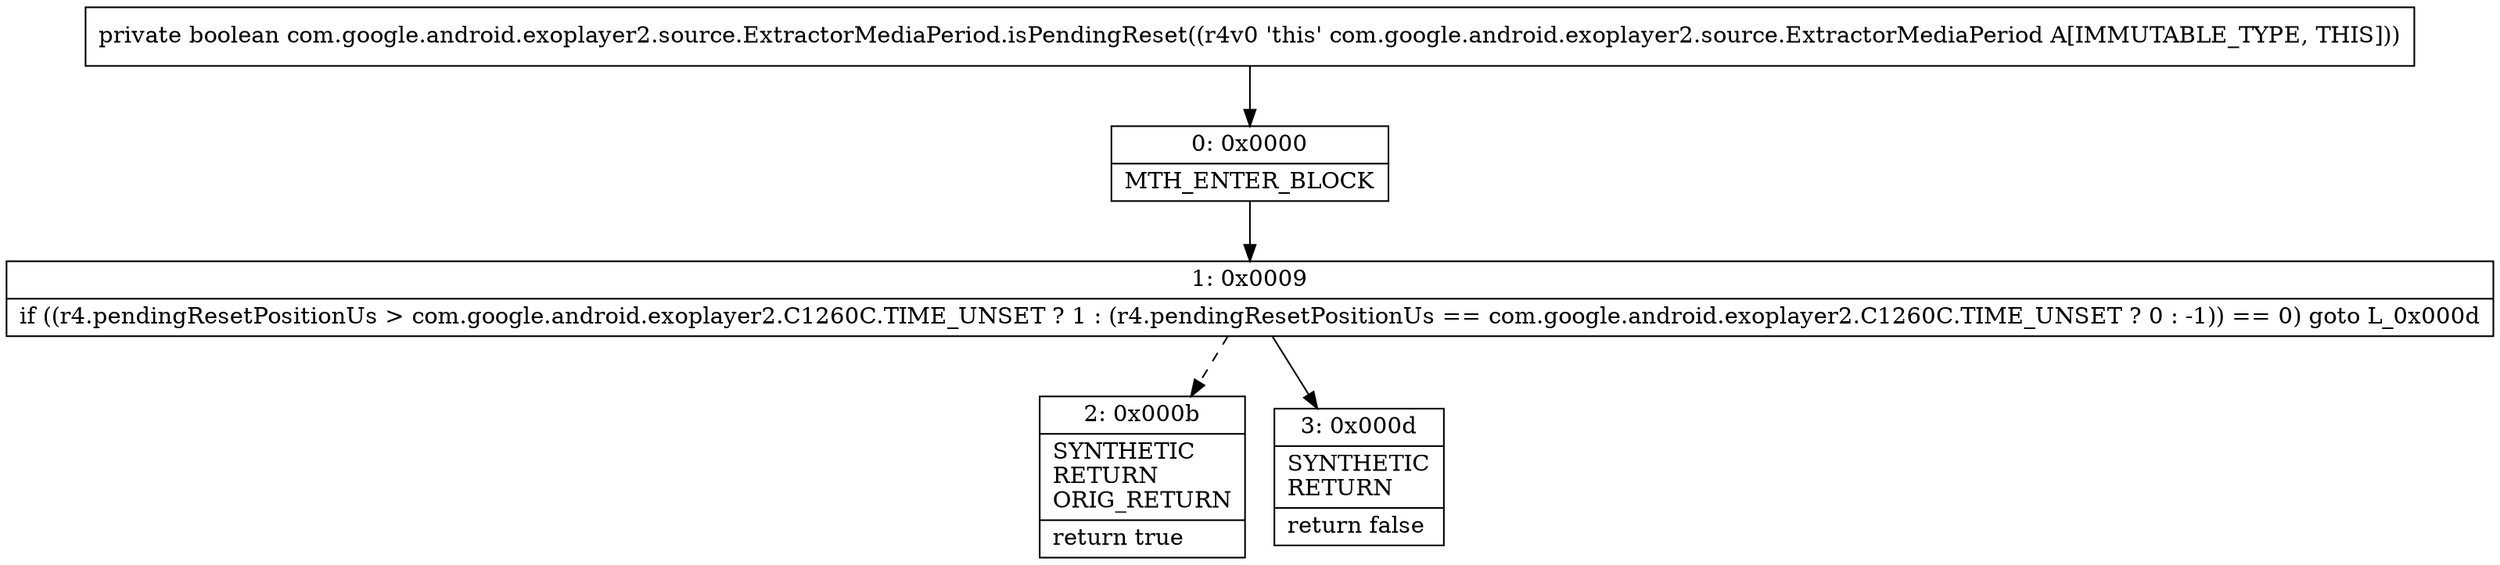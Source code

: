 digraph "CFG forcom.google.android.exoplayer2.source.ExtractorMediaPeriod.isPendingReset()Z" {
Node_0 [shape=record,label="{0\:\ 0x0000|MTH_ENTER_BLOCK\l}"];
Node_1 [shape=record,label="{1\:\ 0x0009|if ((r4.pendingResetPositionUs \> com.google.android.exoplayer2.C1260C.TIME_UNSET ? 1 : (r4.pendingResetPositionUs == com.google.android.exoplayer2.C1260C.TIME_UNSET ? 0 : \-1)) == 0) goto L_0x000d\l}"];
Node_2 [shape=record,label="{2\:\ 0x000b|SYNTHETIC\lRETURN\lORIG_RETURN\l|return true\l}"];
Node_3 [shape=record,label="{3\:\ 0x000d|SYNTHETIC\lRETURN\l|return false\l}"];
MethodNode[shape=record,label="{private boolean com.google.android.exoplayer2.source.ExtractorMediaPeriod.isPendingReset((r4v0 'this' com.google.android.exoplayer2.source.ExtractorMediaPeriod A[IMMUTABLE_TYPE, THIS])) }"];
MethodNode -> Node_0;
Node_0 -> Node_1;
Node_1 -> Node_2[style=dashed];
Node_1 -> Node_3;
}

